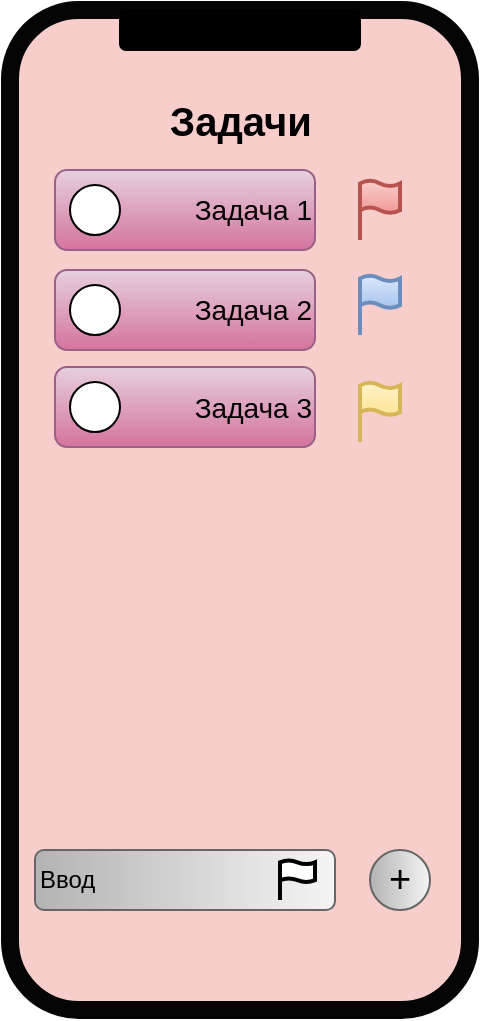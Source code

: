 <mxfile version="28.2.5">
  <diagram name="Страница — 1" id="WOERCBQw6wBBarMW6Hgn">
    <mxGraphModel dx="1418" dy="794" grid="1" gridSize="10" guides="1" tooltips="1" connect="1" arrows="1" fold="1" page="1" pageScale="1" pageWidth="827" pageHeight="1169" math="0" shadow="0">
      <root>
        <mxCell id="0" />
        <mxCell id="1" parent="0" />
        <mxCell id="JrPyEgvt4c4RRNWMFYW3-2" value="" style="rounded=1;whiteSpace=wrap;html=1;fillColor=#f8cecc;strokeColor=light-dark(#050505, #d7817e);strokeWidth=9;" parent="1" vertex="1">
          <mxGeometry x="310" y="270" width="230" height="500" as="geometry" />
        </mxCell>
        <mxCell id="41xECsHHv5l8XDqiSjqW-1" value="" style="rounded=1;whiteSpace=wrap;html=1;strokeColor=default;fillColor=#000000;" vertex="1" parent="1">
          <mxGeometry x="365" y="270" width="120" height="20" as="geometry" />
        </mxCell>
        <mxCell id="41xECsHHv5l8XDqiSjqW-3" value="&lt;h1&gt;&lt;font style=&quot;font-size: 20px;&quot;&gt;Задачи&lt;/font&gt;&lt;/h1&gt;" style="text;html=1;align=center;verticalAlign=middle;whiteSpace=wrap;rounded=0;strokeWidth=4;" vertex="1" parent="1">
          <mxGeometry x="377.5" y="300" width="95" height="50" as="geometry" />
        </mxCell>
        <mxCell id="41xECsHHv5l8XDqiSjqW-4" value="Ввод" style="rounded=1;whiteSpace=wrap;html=1;align=left;fillColor=#f5f5f5;gradientColor=#b3b3b3;strokeColor=#666666;gradientDirection=west;" vertex="1" parent="1">
          <mxGeometry x="322.5" y="690" width="150" height="30" as="geometry" />
        </mxCell>
        <mxCell id="41xECsHHv5l8XDqiSjqW-5" value="&lt;font style=&quot;font-size: 19px;&quot;&gt;+&lt;/font&gt;" style="ellipse;whiteSpace=wrap;html=1;aspect=fixed;fillColor=#f5f5f5;gradientColor=#b3b3b3;strokeColor=#666666;gradientDirection=west;" vertex="1" parent="1">
          <mxGeometry x="490" y="690" width="30" height="30" as="geometry" />
        </mxCell>
        <mxCell id="41xECsHHv5l8XDqiSjqW-9" value="&lt;font style=&quot;font-size: 14px;&quot;&gt;Задача 1&lt;/font&gt;" style="rounded=1;whiteSpace=wrap;html=1;align=right;fillColor=#e6d0de;strokeColor=#996185;gradientColor=#d5739d;" vertex="1" parent="1">
          <mxGeometry x="332.5" y="350" width="130" height="40" as="geometry" />
        </mxCell>
        <mxCell id="41xECsHHv5l8XDqiSjqW-10" value="&lt;font style=&quot;font-size: 14px;&quot;&gt;Задача 2&lt;/font&gt;" style="rounded=1;whiteSpace=wrap;html=1;align=right;fillColor=#e6d0de;gradientColor=#d5739d;strokeColor=#996185;" vertex="1" parent="1">
          <mxGeometry x="332.5" y="400" width="130" height="40" as="geometry" />
        </mxCell>
        <mxCell id="41xECsHHv5l8XDqiSjqW-11" value="&lt;font style=&quot;font-size: 14px;&quot;&gt;Задача 3&lt;/font&gt;" style="rounded=1;whiteSpace=wrap;html=1;align=right;fillColor=#e6d0de;gradientColor=#d5739d;strokeColor=#996185;" vertex="1" parent="1">
          <mxGeometry x="332.5" y="448.5" width="130" height="40" as="geometry" />
        </mxCell>
        <mxCell id="41xECsHHv5l8XDqiSjqW-13" value="" style="ellipse;whiteSpace=wrap;html=1;aspect=fixed;" vertex="1" parent="1">
          <mxGeometry x="340" y="357.5" width="25" height="25" as="geometry" />
        </mxCell>
        <mxCell id="41xECsHHv5l8XDqiSjqW-14" value="" style="ellipse;whiteSpace=wrap;html=1;aspect=fixed;" vertex="1" parent="1">
          <mxGeometry x="340" y="407.5" width="25" height="25" as="geometry" />
        </mxCell>
        <mxCell id="41xECsHHv5l8XDqiSjqW-17" value="" style="ellipse;whiteSpace=wrap;html=1;aspect=fixed;" vertex="1" parent="1">
          <mxGeometry x="340" y="456" width="25" height="25" as="geometry" />
        </mxCell>
        <mxCell id="41xECsHHv5l8XDqiSjqW-18" value="" style="html=1;verticalLabelPosition=bottom;align=center;labelBackgroundColor=#ffffff;verticalAlign=top;strokeWidth=2;strokeColor=#b85450;shadow=0;dashed=0;shape=mxgraph.ios7.icons.flag;fillColor=#f8cecc;gradientColor=#ea6b66;" vertex="1" parent="1">
          <mxGeometry x="485" y="355" width="20" height="30" as="geometry" />
        </mxCell>
        <mxCell id="41xECsHHv5l8XDqiSjqW-19" value="" style="html=1;verticalLabelPosition=bottom;align=center;labelBackgroundColor=#ffffff;verticalAlign=top;strokeWidth=2;strokeColor=#6c8ebf;shadow=0;dashed=0;shape=mxgraph.ios7.icons.flag;fillColor=#dae8fc;gradientColor=#7ea6e0;" vertex="1" parent="1">
          <mxGeometry x="485" y="402.5" width="20" height="30" as="geometry" />
        </mxCell>
        <mxCell id="41xECsHHv5l8XDqiSjqW-20" value="" style="html=1;verticalLabelPosition=bottom;align=center;labelBackgroundColor=#ffffff;verticalAlign=top;strokeWidth=2;strokeColor=#d6b656;shadow=0;dashed=0;shape=mxgraph.ios7.icons.flag;fillColor=#fff2cc;gradientColor=#ffd966;" vertex="1" parent="1">
          <mxGeometry x="485" y="456" width="20" height="30" as="geometry" />
        </mxCell>
        <mxCell id="41xECsHHv5l8XDqiSjqW-25" value="" style="html=1;verticalLabelPosition=bottom;align=center;labelBackgroundColor=#ffffff;verticalAlign=top;strokeWidth=2;shadow=0;dashed=0;shape=mxgraph.ios7.icons.flag;" vertex="1" parent="1">
          <mxGeometry x="445" y="695" width="17.5" height="20" as="geometry" />
        </mxCell>
      </root>
    </mxGraphModel>
  </diagram>
</mxfile>
